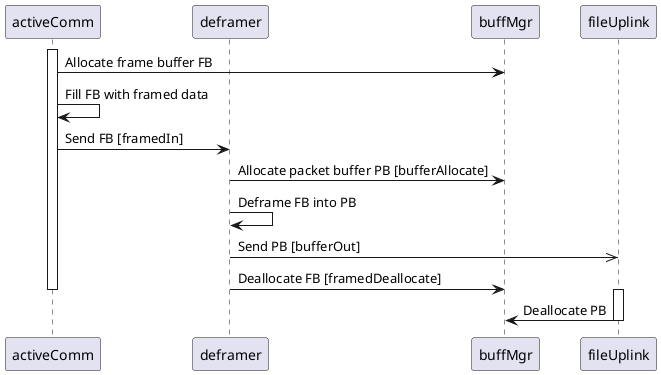 @startuml

participant activeComm order 1
participant deframer order 2
participant buffMgr order 3
participant fileUplink order 4

activate activeComm

activeComm -> buffMgr: Allocate frame buffer FB
activeComm -> activeComm: Fill FB with framed data
activeComm -> deframer: Send FB [framedIn]

deframer -> buffMgr: Allocate packet buffer PB [bufferAllocate]
deframer -> deframer: Deframe FB into PB
deframer ->> fileUplink: Send PB [bufferOut]
deframer -> buffMgr: Deallocate FB [framedDeallocate]

deactivate activeComm

activate fileUplink
fileUplink -> buffMgr: Deallocate PB
deactivate fileUplink

@enduml
